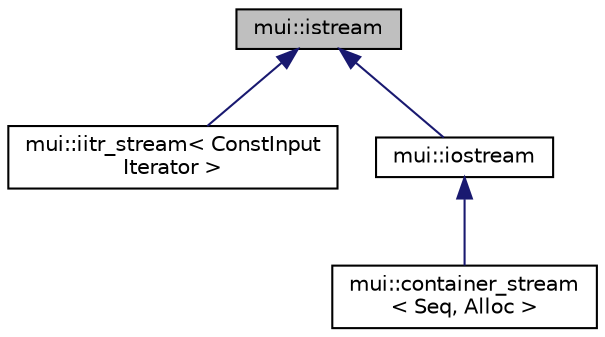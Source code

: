 digraph "mui::istream"
{
 // LATEX_PDF_SIZE
  edge [fontname="Helvetica",fontsize="10",labelfontname="Helvetica",labelfontsize="10"];
  node [fontname="Helvetica",fontsize="10",shape=record];
  Node1 [label="mui::istream",height=0.2,width=0.4,color="black", fillcolor="grey75", style="filled", fontcolor="black",tooltip=" "];
  Node1 -> Node2 [dir="back",color="midnightblue",fontsize="10",style="solid",fontname="Helvetica"];
  Node2 [label="mui::iitr_stream\< ConstInput\lIterator \>",height=0.2,width=0.4,color="black", fillcolor="white", style="filled",URL="$classmui_1_1iitr__stream.html",tooltip=" "];
  Node1 -> Node3 [dir="back",color="midnightblue",fontsize="10",style="solid",fontname="Helvetica"];
  Node3 [label="mui::iostream",height=0.2,width=0.4,color="black", fillcolor="white", style="filled",URL="$classmui_1_1iostream.html",tooltip=" "];
  Node3 -> Node4 [dir="back",color="midnightblue",fontsize="10",style="solid",fontname="Helvetica"];
  Node4 [label="mui::container_stream\l\< Seq, Alloc \>",height=0.2,width=0.4,color="black", fillcolor="white", style="filled",URL="$classmui_1_1container__stream.html",tooltip=" "];
}
